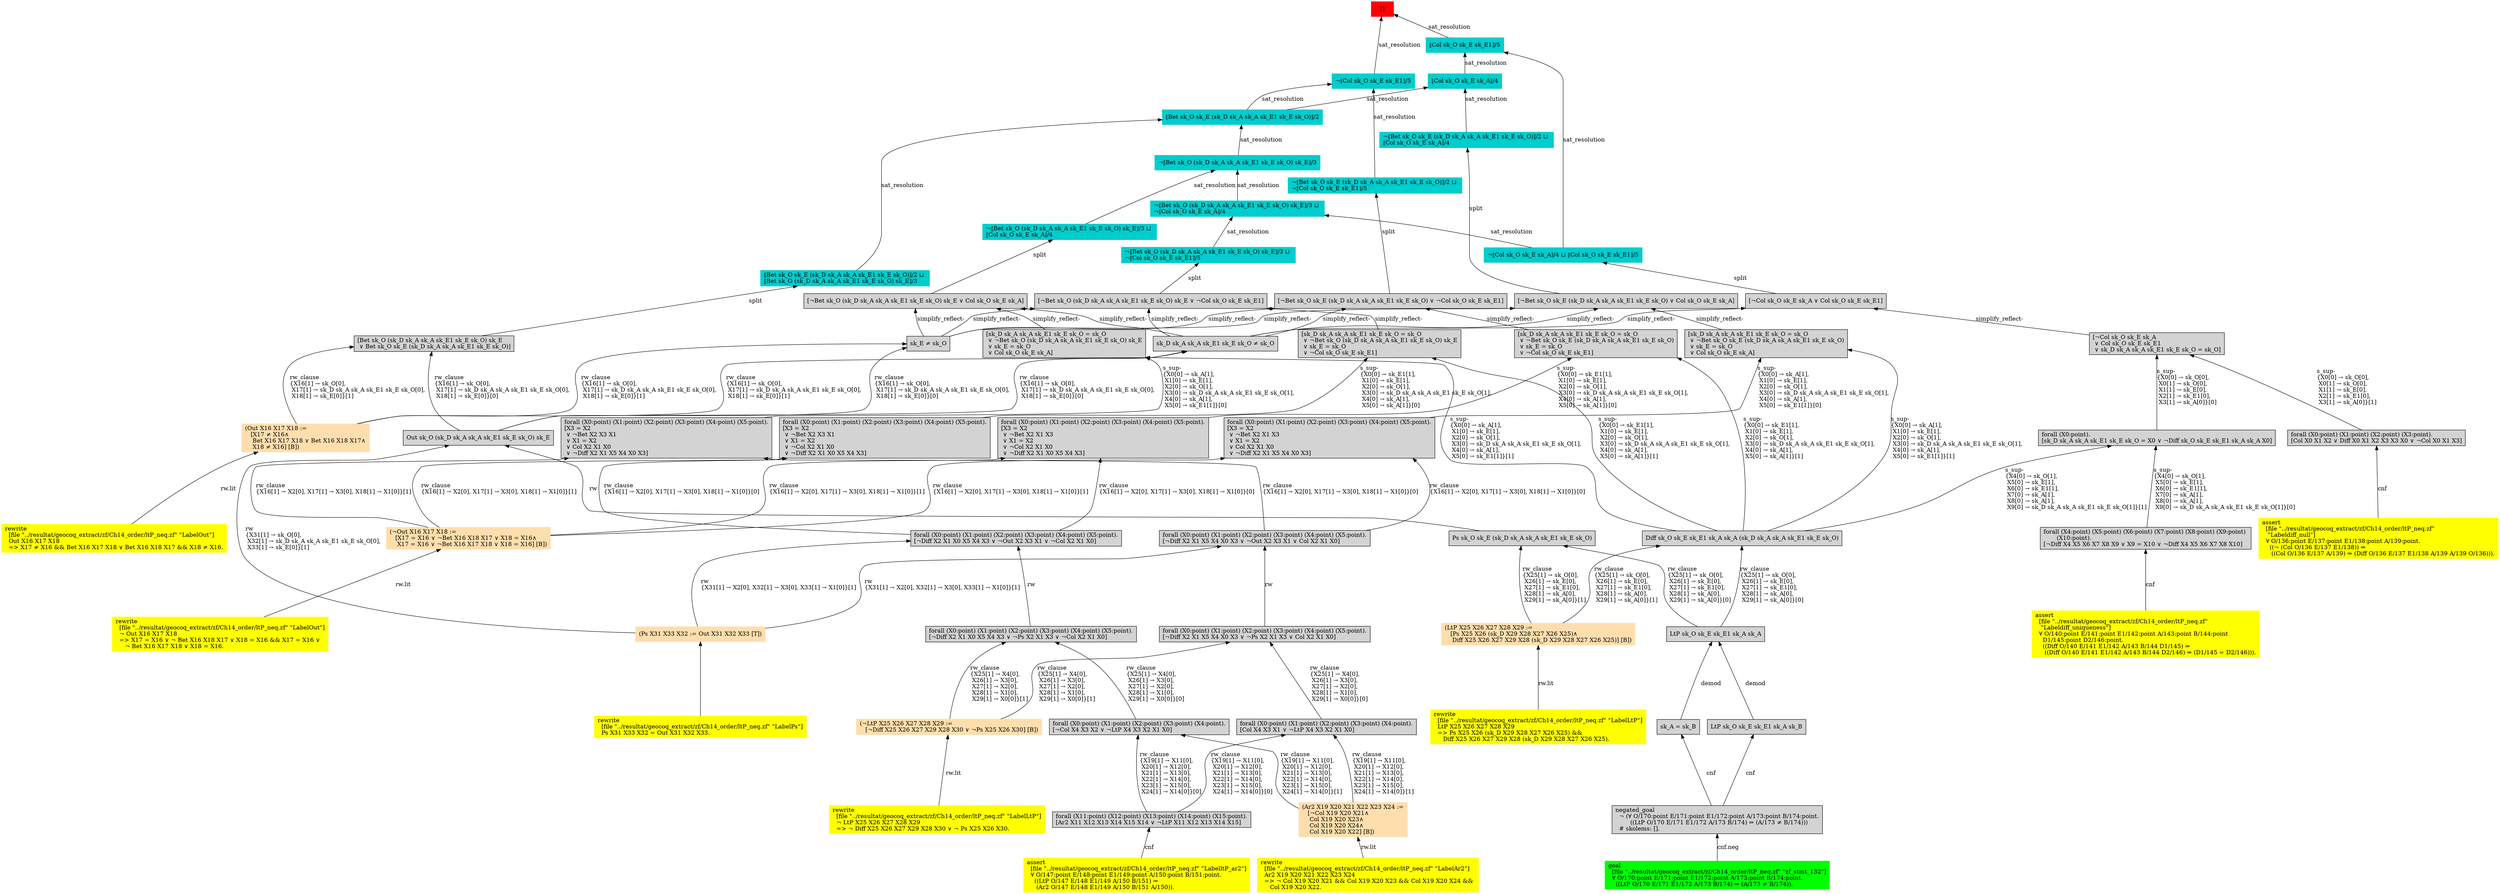 digraph "unsat_graph" {
  vertex_0 [color=red, label="[]", shape=box, style=filled];
  vertex_0 -> vertex_1 [label="sat_resolution", dir="back"];
  vertex_1 [color=cyan3, shape=box, label="¬⟦Col sk_O sk_E sk_E1⟧/5\l", style=filled];
  vertex_1 -> vertex_2 [label="sat_resolution", dir="back"];
  vertex_2 [color=cyan3, shape=box, label="⟦Bet sk_O sk_E (sk_D sk_A sk_A sk_E1 sk_E sk_O)⟧/2\l", style=filled];
  vertex_2 -> vertex_3 [label="sat_resolution", dir="back"];
  vertex_3 [color=cyan3, shape=box, label="¬⟦Bet sk_O (sk_D sk_A sk_A sk_E1 sk_E sk_O) sk_E⟧/3\l", style=filled];
  vertex_3 -> vertex_4 [label="sat_resolution", dir="back"];
  vertex_4 [color=cyan3, shape=box, label="¬⟦Bet sk_O (sk_D sk_A sk_A sk_E1 sk_E sk_O) sk_E⟧/3 ⊔ \l⟦Col sk_O sk_E sk_A⟧/4\l", style=filled];
  vertex_4 -> vertex_5 [label="split", dir="back"];
  vertex_5 [shape=box, label="[¬Bet sk_O (sk_D sk_A sk_A sk_E1 sk_E sk_O) sk_E ∨ Col sk_O sk_E sk_A]\l", style=filled];
  vertex_5 -> vertex_6 [label="simplify_reflect-", dir="back"];
  vertex_6 [shape=box, label="sk_D sk_A sk_A sk_E1 sk_E sk_O ≠ sk_O\l", style=filled];
  vertex_6 -> vertex_7 [label="rw_clause\l\{X16[1] → sk_O[0], \l X17[1] → sk_D sk_A sk_A sk_E1 sk_E sk_O[0], \l X18[1] → sk_E[0]\}[1]\l", dir="back"];
  vertex_7 [color=navajowhite, shape=box, label="(Out X16 X17 X18 :=\l   [X17 ≠ X16∧\l    Bet X16 X17 X18 ∨ Bet X16 X18 X17∧\l    X18 ≠ X16] [B])\l", style=filled];
  vertex_7 -> vertex_8 [label="rw.lit", dir="back"];
  vertex_8 [color=yellow, shape=box, label="rewrite\l  [file \"../resultat/geocoq_extract/zf/Ch14_order/ltP_neq.zf\" \"LabelOut\"]\l  Out X16 X17 X18\l  =\> X17 ≠ X16 && Bet X16 X17 X18 ∨ Bet X16 X18 X17 && X18 ≠ X16.\l", style=filled];
  vertex_6 -> vertex_9 [label="rw_clause\l\{X16[1] → sk_O[0], \l X17[1] → sk_D sk_A sk_A sk_E1 sk_E sk_O[0], \l X18[1] → sk_E[0]\}[0]\l", dir="back"];
  vertex_9 [shape=box, label="Out sk_O (sk_D sk_A sk_A sk_E1 sk_E sk_O) sk_E\l", style=filled];
  vertex_9 -> vertex_10 [label="rw\l\{X31[1] → sk_O[0], \l X32[1] → sk_D sk_A sk_A sk_E1 sk_E sk_O[0], \l X33[1] → sk_E[0]\}[1]\l", dir="back"];
  vertex_10 [color=navajowhite, shape=box, label="(Ps X31 X33 X32 := Out X31 X32 X33 [T])\l", style=filled];
  vertex_10 -> vertex_11 [label="", dir="back"];
  vertex_11 [color=yellow, shape=box, label="rewrite\l  [file \"../resultat/geocoq_extract/zf/Ch14_order/ltP_neq.zf\" \"LabelPs\"]\l  Ps X31 X33 X32 = Out X31 X32 X33.\l", style=filled];
  vertex_9 -> vertex_12 [label="rw", dir="back"];
  vertex_12 [shape=box, label="Ps sk_O sk_E (sk_D sk_A sk_A sk_E1 sk_E sk_O)\l", style=filled];
  vertex_12 -> vertex_13 [label="rw_clause\l\{X25[1] → sk_O[0], \l X26[1] → sk_E[0], \l X27[1] → sk_E1[0], \l X28[1] → sk_A[0], \l X29[1] → sk_A[0]\}[1]\l", dir="back"];
  vertex_13 [color=navajowhite, shape=box, label="(LtP X25 X26 X27 X28 X29 :=\l   [Ps X25 X26 (sk_D X29 X28 X27 X26 X25)∧\l    Diff X25 X26 X27 X29 X28 (sk_D X29 X28 X27 X26 X25)] [B])\l", style=filled];
  vertex_13 -> vertex_14 [label="rw.lit", dir="back"];
  vertex_14 [color=yellow, shape=box, label="rewrite\l  [file \"../resultat/geocoq_extract/zf/Ch14_order/ltP_neq.zf\" \"LabelLtP\"]\l  LtP X25 X26 X27 X28 X29\l  =\> Ps X25 X26 (sk_D X29 X28 X27 X26 X25) && \l     Diff X25 X26 X27 X29 X28 (sk_D X29 X28 X27 X26 X25).\l", style=filled];
  vertex_12 -> vertex_15 [label="rw_clause\l\{X25[1] → sk_O[0], \l X26[1] → sk_E[0], \l X27[1] → sk_E1[0], \l X28[1] → sk_A[0], \l X29[1] → sk_A[0]\}[0]\l", dir="back"];
  vertex_15 [shape=box, label="LtP sk_O sk_E sk_E1 sk_A sk_A\l", style=filled];
  vertex_15 -> vertex_16 [label="demod", dir="back"];
  vertex_16 [shape=box, label="sk_A = sk_B\l", style=filled];
  vertex_16 -> vertex_17 [label="cnf", dir="back"];
  vertex_17 [shape=box, label="negated_goal\l  ¬ (∀ O/170:point E/171:point E1/172:point A/173:point B/174:point.\l        ((LtP O/170 E/171 E1/172 A/173 B/174) ⇒ (A/173 ≠ B/174)))\l  # skolems: [].\l", style=filled];
  vertex_17 -> vertex_18 [label="cnf.neg", dir="back"];
  vertex_18 [color=green, shape=box, label="goal\l  [file \"../resultat/geocoq_extract/zf/Ch14_order/ltP_neq.zf\" \"zf_stmt_132\"]\l  ∀ O/170:point E/171:point E1/172:point A/173:point B/174:point.\l    ((LtP O/170 E/171 E1/172 A/173 B/174) ⇒ (A/173 ≠ B/174)).\l", style=filled];
  vertex_15 -> vertex_19 [label="demod", dir="back"];
  vertex_19 [shape=box, label="LtP sk_O sk_E sk_E1 sk_A sk_B\l", style=filled];
  vertex_19 -> vertex_17 [label="cnf", dir="back"];
  vertex_5 -> vertex_20 [label="simplify_reflect-", dir="back"];
  vertex_20 [shape=box, label="sk_E ≠ sk_O\l", style=filled];
  vertex_20 -> vertex_7 [label="rw_clause\l\{X16[1] → sk_O[0], \l X17[1] → sk_D sk_A sk_A sk_E1 sk_E sk_O[0], \l X18[1] → sk_E[0]\}[1]\l", dir="back"];
  vertex_20 -> vertex_9 [label="rw_clause\l\{X16[1] → sk_O[0], \l X17[1] → sk_D sk_A sk_A sk_E1 sk_E sk_O[0], \l X18[1] → sk_E[0]\}[0]\l", dir="back"];
  vertex_5 -> vertex_21 [label="simplify_reflect-", dir="back"];
  vertex_21 [shape=box, label="[sk_D sk_A sk_A sk_E1 sk_E sk_O = sk_O\l ∨ ¬Bet sk_O (sk_D sk_A sk_A sk_E1 sk_E sk_O) sk_E\l ∨ sk_E = sk_O\l ∨ Col sk_O sk_E sk_A]\l", style=filled];
  vertex_21 -> vertex_22 [label="s_sup-\l\{X0[0] → sk_A[1], \l X1[0] → sk_E[1], \l X2[0] → sk_O[1], \l X3[0] → sk_D sk_A sk_A sk_E1 sk_E sk_O[1], \l X4[0] → sk_A[1], \l X5[0] → sk_E1[1]\}[0]\l", dir="back"];
  vertex_22 [shape=box, label="forall (X0:point) (X1:point) (X2:point) (X3:point) (X4:point) (X5:point).\l[X3 = X2\l ∨ ¬Bet X2 X3 X1\l ∨ X1 = X2\l ∨ Col X2 X1 X0\l ∨ ¬Diff X2 X1 X5 X4 X0 X3]\l", style=filled];
  vertex_22 -> vertex_23 [label="rw_clause\l\{X16[1] → X2[0], X17[1] → X3[0], X18[1] → X1[0]\}[1]\l", dir="back"];
  vertex_23 [color=navajowhite, shape=box, label="(¬Out X16 X17 X18 :=\l   [X17 = X16 ∨ ¬Bet X16 X18 X17 ∨ X18 = X16∧\l    X17 = X16 ∨ ¬Bet X16 X17 X18 ∨ X18 = X16] [B])\l", style=filled];
  vertex_23 -> vertex_24 [label="rw.lit", dir="back"];
  vertex_24 [color=yellow, shape=box, label="rewrite\l  [file \"../resultat/geocoq_extract/zf/Ch14_order/ltP_neq.zf\" \"LabelOut\"]\l  ¬ Out X16 X17 X18\l  =\> X17 = X16 ∨ ¬ Bet X16 X18 X17 ∨ X18 = X16 && X17 = X16 ∨ \l     ¬ Bet X16 X17 X18 ∨ X18 = X16.\l", style=filled];
  vertex_22 -> vertex_25 [label="rw_clause\l\{X16[1] → X2[0], X17[1] → X3[0], X18[1] → X1[0]\}[0]\l", dir="back"];
  vertex_25 [shape=box, label="forall (X0:point) (X1:point) (X2:point) (X3:point) (X4:point) (X5:point).\l[¬Diff X2 X1 X5 X4 X0 X3 ∨ ¬Out X2 X3 X1 ∨ Col X2 X1 X0]\l", style=filled];
  vertex_25 -> vertex_10 [label="rw\l\{X31[1] → X2[0], X32[1] → X3[0], X33[1] → X1[0]\}[1]\l", dir="back"];
  vertex_25 -> vertex_26 [label="rw", dir="back"];
  vertex_26 [shape=box, label="forall (X0:point) (X1:point) (X2:point) (X3:point) (X4:point) (X5:point).\l[¬Diff X2 X1 X5 X4 X0 X3 ∨ ¬Ps X2 X1 X3 ∨ Col X2 X1 X0]\l", style=filled];
  vertex_26 -> vertex_27 [label="rw_clause\l\{X25[1] → X4[0], \l X26[1] → X3[0], \l X27[1] → X2[0], \l X28[1] → X1[0], \l X29[1] → X0[0]\}[1]\l", dir="back"];
  vertex_27 [color=navajowhite, shape=box, label="(¬LtP X25 X26 X27 X28 X29 :=\l   [¬Diff X25 X26 X27 X29 X28 X30 ∨ ¬Ps X25 X26 X30] [B])\l", style=filled];
  vertex_27 -> vertex_28 [label="rw.lit", dir="back"];
  vertex_28 [color=yellow, shape=box, label="rewrite\l  [file \"../resultat/geocoq_extract/zf/Ch14_order/ltP_neq.zf\" \"LabelLtP\"]\l  ¬ LtP X25 X26 X27 X28 X29\l  =\> ¬ Diff X25 X26 X27 X29 X28 X30 ∨ ¬ Ps X25 X26 X30.\l", style=filled];
  vertex_26 -> vertex_29 [label="rw_clause\l\{X25[1] → X4[0], \l X26[1] → X3[0], \l X27[1] → X2[0], \l X28[1] → X1[0], \l X29[1] → X0[0]\}[0]\l", dir="back"];
  vertex_29 [shape=box, label="forall (X0:point) (X1:point) (X2:point) (X3:point) (X4:point).\l[Col X4 X3 X1 ∨ ¬LtP X4 X3 X2 X1 X0]\l", style=filled];
  vertex_29 -> vertex_30 [label="rw_clause\l\{X19[1] → X11[0], \l X20[1] → X12[0], \l X21[1] → X13[0], \l X22[1] → X14[0], \l X23[1] → X15[0], \l X24[1] → X14[0]\}[1]\l", dir="back"];
  vertex_30 [color=navajowhite, shape=box, label="(Ar2 X19 X20 X21 X22 X23 X24 :=\l   [¬Col X19 X20 X21∧\l    Col X19 X20 X23∧\l    Col X19 X20 X24∧\l    Col X19 X20 X22] [B])\l", style=filled];
  vertex_30 -> vertex_31 [label="rw.lit", dir="back"];
  vertex_31 [color=yellow, shape=box, label="rewrite\l  [file \"../resultat/geocoq_extract/zf/Ch14_order/ltP_neq.zf\" \"LabelAr2\"]\l  Ar2 X19 X20 X21 X22 X23 X24\l  =\> ¬ Col X19 X20 X21 && Col X19 X20 X23 && Col X19 X20 X24 && \l     Col X19 X20 X22.\l", style=filled];
  vertex_29 -> vertex_32 [label="rw_clause\l\{X19[1] → X11[0], \l X20[1] → X12[0], \l X21[1] → X13[0], \l X22[1] → X14[0], \l X23[1] → X15[0], \l X24[1] → X14[0]\}[0]\l", dir="back"];
  vertex_32 [shape=box, label="forall (X11:point) (X12:point) (X13:point) (X14:point) (X15:point).\l[Ar2 X11 X12 X13 X14 X15 X14 ∨ ¬LtP X11 X12 X13 X14 X15]\l", style=filled];
  vertex_32 -> vertex_33 [label="cnf", dir="back"];
  vertex_33 [color=yellow, shape=box, label="assert\l  [file \"../resultat/geocoq_extract/zf/Ch14_order/ltP_neq.zf\" \"LabelltP_ar2\"]\l  ∀ O/147:point E/148:point E1/149:point A/150:point B/151:point.\l    ((LtP O/147 E/148 E1/149 A/150 B/151) ⇒\l     (Ar2 O/147 E/148 E1/149 A/150 B/151 A/150)).\l", style=filled];
  vertex_21 -> vertex_34 [label="s_sup-\l\{X0[0] → sk_A[1], \l X1[0] → sk_E[1], \l X2[0] → sk_O[1], \l X3[0] → sk_D sk_A sk_A sk_E1 sk_E sk_O[1], \l X4[0] → sk_A[1], \l X5[0] → sk_E1[1]\}[1]\l", dir="back"];
  vertex_34 [shape=box, label="Diff sk_O sk_E sk_E1 sk_A sk_A (sk_D sk_A sk_A sk_E1 sk_E sk_O)\l", style=filled];
  vertex_34 -> vertex_13 [label="rw_clause\l\{X25[1] → sk_O[0], \l X26[1] → sk_E[0], \l X27[1] → sk_E1[0], \l X28[1] → sk_A[0], \l X29[1] → sk_A[0]\}[1]\l", dir="back"];
  vertex_34 -> vertex_15 [label="rw_clause\l\{X25[1] → sk_O[0], \l X26[1] → sk_E[0], \l X27[1] → sk_E1[0], \l X28[1] → sk_A[0], \l X29[1] → sk_A[0]\}[0]\l", dir="back"];
  vertex_3 -> vertex_35 [label="sat_resolution", dir="back"];
  vertex_35 [color=cyan3, shape=box, label="¬⟦Bet sk_O (sk_D sk_A sk_A sk_E1 sk_E sk_O) sk_E⟧/3 ⊔ \l¬⟦Col sk_O sk_E sk_A⟧/4\l", style=filled];
  vertex_35 -> vertex_36 [label="sat_resolution", dir="back"];
  vertex_36 [color=cyan3, shape=box, label="¬⟦Bet sk_O (sk_D sk_A sk_A sk_E1 sk_E sk_O) sk_E⟧/3 ⊔ \l¬⟦Col sk_O sk_E sk_E1⟧/5\l", style=filled];
  vertex_36 -> vertex_37 [label="split", dir="back"];
  vertex_37 [shape=box, label="[¬Bet sk_O (sk_D sk_A sk_A sk_E1 sk_E sk_O) sk_E ∨ ¬Col sk_O sk_E sk_E1]\l", style=filled];
  vertex_37 -> vertex_6 [label="simplify_reflect-", dir="back"];
  vertex_37 -> vertex_20 [label="simplify_reflect-", dir="back"];
  vertex_37 -> vertex_38 [label="simplify_reflect-", dir="back"];
  vertex_38 [shape=box, label="[sk_D sk_A sk_A sk_E1 sk_E sk_O = sk_O\l ∨ ¬Bet sk_O (sk_D sk_A sk_A sk_E1 sk_E sk_O) sk_E\l ∨ sk_E = sk_O\l ∨ ¬Col sk_O sk_E sk_E1]\l", style=filled];
  vertex_38 -> vertex_39 [label="s_sup-\l\{X0[0] → sk_E1[1], \l X1[0] → sk_E[1], \l X2[0] → sk_O[1], \l X3[0] → sk_D sk_A sk_A sk_E1 sk_E sk_O[1], \l X4[0] → sk_A[1], \l X5[0] → sk_A[1]\}[0]\l", dir="back"];
  vertex_39 [shape=box, label="forall (X0:point) (X1:point) (X2:point) (X3:point) (X4:point) (X5:point).\l[X3 = X2\l ∨ ¬Bet X2 X3 X1\l ∨ X1 = X2\l ∨ ¬Col X2 X1 X0\l ∨ ¬Diff X2 X1 X0 X5 X4 X3]\l", style=filled];
  vertex_39 -> vertex_23 [label="rw_clause\l\{X16[1] → X2[0], X17[1] → X3[0], X18[1] → X1[0]\}[1]\l", dir="back"];
  vertex_39 -> vertex_40 [label="rw_clause\l\{X16[1] → X2[0], X17[1] → X3[0], X18[1] → X1[0]\}[0]\l", dir="back"];
  vertex_40 [shape=box, label="forall (X0:point) (X1:point) (X2:point) (X3:point) (X4:point) (X5:point).\l[¬Diff X2 X1 X0 X5 X4 X3 ∨ ¬Out X2 X3 X1 ∨ ¬Col X2 X1 X0]\l", style=filled];
  vertex_40 -> vertex_10 [label="rw\l\{X31[1] → X2[0], X32[1] → X3[0], X33[1] → X1[0]\}[1]\l", dir="back"];
  vertex_40 -> vertex_41 [label="rw", dir="back"];
  vertex_41 [shape=box, label="forall (X0:point) (X1:point) (X2:point) (X3:point) (X4:point) (X5:point).\l[¬Diff X2 X1 X0 X5 X4 X3 ∨ ¬Ps X2 X1 X3 ∨ ¬Col X2 X1 X0]\l", style=filled];
  vertex_41 -> vertex_27 [label="rw_clause\l\{X25[1] → X4[0], \l X26[1] → X3[0], \l X27[1] → X2[0], \l X28[1] → X1[0], \l X29[1] → X0[0]\}[1]\l", dir="back"];
  vertex_41 -> vertex_42 [label="rw_clause\l\{X25[1] → X4[0], \l X26[1] → X3[0], \l X27[1] → X2[0], \l X28[1] → X1[0], \l X29[1] → X0[0]\}[0]\l", dir="back"];
  vertex_42 [shape=box, label="forall (X0:point) (X1:point) (X2:point) (X3:point) (X4:point).\l[¬Col X4 X3 X2 ∨ ¬LtP X4 X3 X2 X1 X0]\l", style=filled];
  vertex_42 -> vertex_30 [label="rw_clause\l\{X19[1] → X11[0], \l X20[1] → X12[0], \l X21[1] → X13[0], \l X22[1] → X14[0], \l X23[1] → X15[0], \l X24[1] → X14[0]\}[1]\l", dir="back"];
  vertex_42 -> vertex_32 [label="rw_clause\l\{X19[1] → X11[0], \l X20[1] → X12[0], \l X21[1] → X13[0], \l X22[1] → X14[0], \l X23[1] → X15[0], \l X24[1] → X14[0]\}[0]\l", dir="back"];
  vertex_38 -> vertex_34 [label="s_sup-\l\{X0[0] → sk_E1[1], \l X1[0] → sk_E[1], \l X2[0] → sk_O[1], \l X3[0] → sk_D sk_A sk_A sk_E1 sk_E sk_O[1], \l X4[0] → sk_A[1], \l X5[0] → sk_A[1]\}[1]\l", dir="back"];
  vertex_35 -> vertex_43 [label="sat_resolution", dir="back"];
  vertex_43 [color=cyan3, shape=box, label="¬⟦Col sk_O sk_E sk_A⟧/4 ⊔ ⟦Col sk_O sk_E sk_E1⟧/5\l", style=filled];
  vertex_43 -> vertex_44 [label="split", dir="back"];
  vertex_44 [shape=box, label="[¬Col sk_O sk_E sk_A ∨ Col sk_O sk_E sk_E1]\l", style=filled];
  vertex_44 -> vertex_6 [label="simplify_reflect-", dir="back"];
  vertex_44 -> vertex_45 [label="simplify_reflect-", dir="back"];
  vertex_45 [shape=box, label="[¬Col sk_O sk_E sk_A\l ∨ Col sk_O sk_E sk_E1\l ∨ sk_D sk_A sk_A sk_E1 sk_E sk_O = sk_O]\l", style=filled];
  vertex_45 -> vertex_46 [label="s_sup-\l\{X0[0] → sk_O[0], \l X0[1] → sk_O[0], \l X1[1] → sk_E[0], \l X2[1] → sk_E1[0], \l X3[1] → sk_A[0]\}[0]\l", dir="back"];
  vertex_46 [shape=box, label="forall (X0:point).\l[sk_D sk_A sk_A sk_E1 sk_E sk_O = X0 ∨ ¬Diff sk_O sk_E sk_E1 sk_A sk_A X0]\l", style=filled];
  vertex_46 -> vertex_47 [label="s_sup-\l\{X4[0] → sk_O[1], \l X5[0] → sk_E[1], \l X6[0] → sk_E1[1], \l X7[0] → sk_A[1], \l X8[0] → sk_A[1], \l X9[0] → sk_D sk_A sk_A sk_E1 sk_E sk_O[1]\}[0]\l", dir="back"];
  vertex_47 [shape=box, label="forall (X4:point) (X5:point) (X6:point) (X7:point) (X8:point) (X9:point) \l       (X10:point).\l[¬Diff X4 X5 X6 X7 X8 X9 ∨ X9 = X10 ∨ ¬Diff X4 X5 X6 X7 X8 X10]\l", style=filled];
  vertex_47 -> vertex_48 [label="cnf", dir="back"];
  vertex_48 [color=yellow, shape=box, label="assert\l  [file \"../resultat/geocoq_extract/zf/Ch14_order/ltP_neq.zf\" \l   \"Labeldiff_uniqueness\"]\l  ∀ O/140:point E/141:point E1/142:point A/143:point B/144:point \l    D1/145:point D2/146:point.\l    ((Diff O/140 E/141 E1/142 A/143 B/144 D1/145) ⇒\l     ((Diff O/140 E/141 E1/142 A/143 B/144 D2/146) ⇒ (D1/145 = D2/146))).\l", style=filled];
  vertex_46 -> vertex_34 [label="s_sup-\l\{X4[0] → sk_O[1], \l X5[0] → sk_E[1], \l X6[0] → sk_E1[1], \l X7[0] → sk_A[1], \l X8[0] → sk_A[1], \l X9[0] → sk_D sk_A sk_A sk_E1 sk_E sk_O[1]\}[1]\l", dir="back"];
  vertex_45 -> vertex_49 [label="s_sup-\l\{X0[0] → sk_O[0], \l X0[1] → sk_O[0], \l X1[1] → sk_E[0], \l X2[1] → sk_E1[0], \l X3[1] → sk_A[0]\}[1]\l", dir="back"];
  vertex_49 [shape=box, label="forall (X0:point) (X1:point) (X2:point) (X3:point).\l[Col X0 X1 X2 ∨ Diff X0 X1 X2 X3 X3 X0 ∨ ¬Col X0 X1 X3]\l", style=filled];
  vertex_49 -> vertex_50 [label="cnf", dir="back"];
  vertex_50 [color=yellow, shape=box, label="assert\l  [file \"../resultat/geocoq_extract/zf/Ch14_order/ltP_neq.zf\" \l   \"Labeldiff_null\"]\l  ∀ O/136:point E/137:point E1/138:point A/139:point.\l    ((¬ (Col O/136 E/137 E1/138)) ⇒\l     ((Col O/136 E/137 A/139) ⇒ (Diff O/136 E/137 E1/138 A/139 A/139 O/136))).\l", style=filled];
  vertex_2 -> vertex_51 [label="sat_resolution", dir="back"];
  vertex_51 [color=cyan3, shape=box, label="⟦Bet sk_O sk_E (sk_D sk_A sk_A sk_E1 sk_E sk_O)⟧/2 ⊔ \l⟦Bet sk_O (sk_D sk_A sk_A sk_E1 sk_E sk_O) sk_E⟧/3\l", style=filled];
  vertex_51 -> vertex_52 [label="split", dir="back"];
  vertex_52 [shape=box, label="[Bet sk_O (sk_D sk_A sk_A sk_E1 sk_E sk_O) sk_E\l ∨ Bet sk_O sk_E (sk_D sk_A sk_A sk_E1 sk_E sk_O)]\l", style=filled];
  vertex_52 -> vertex_7 [label="rw_clause\l\{X16[1] → sk_O[0], \l X17[1] → sk_D sk_A sk_A sk_E1 sk_E sk_O[0], \l X18[1] → sk_E[0]\}[1]\l", dir="back"];
  vertex_52 -> vertex_9 [label="rw_clause\l\{X16[1] → sk_O[0], \l X17[1] → sk_D sk_A sk_A sk_E1 sk_E sk_O[0], \l X18[1] → sk_E[0]\}[0]\l", dir="back"];
  vertex_1 -> vertex_53 [label="sat_resolution", dir="back"];
  vertex_53 [color=cyan3, shape=box, label="¬⟦Bet sk_O sk_E (sk_D sk_A sk_A sk_E1 sk_E sk_O)⟧/2 ⊔ \l¬⟦Col sk_O sk_E sk_E1⟧/5\l", style=filled];
  vertex_53 -> vertex_54 [label="split", dir="back"];
  vertex_54 [shape=box, label="[¬Bet sk_O sk_E (sk_D sk_A sk_A sk_E1 sk_E sk_O) ∨ ¬Col sk_O sk_E sk_E1]\l", style=filled];
  vertex_54 -> vertex_6 [label="simplify_reflect-", dir="back"];
  vertex_54 -> vertex_20 [label="simplify_reflect-", dir="back"];
  vertex_54 -> vertex_55 [label="simplify_reflect-", dir="back"];
  vertex_55 [shape=box, label="[sk_D sk_A sk_A sk_E1 sk_E sk_O = sk_O\l ∨ ¬Bet sk_O sk_E (sk_D sk_A sk_A sk_E1 sk_E sk_O)\l ∨ sk_E = sk_O\l ∨ ¬Col sk_O sk_E sk_E1]\l", style=filled];
  vertex_55 -> vertex_56 [label="s_sup-\l\{X0[0] → sk_E1[1], \l X1[0] → sk_E[1], \l X2[0] → sk_O[1], \l X3[0] → sk_D sk_A sk_A sk_E1 sk_E sk_O[1], \l X4[0] → sk_A[1], \l X5[0] → sk_A[1]\}[0]\l", dir="back"];
  vertex_56 [shape=box, label="forall (X0:point) (X1:point) (X2:point) (X3:point) (X4:point) (X5:point).\l[X3 = X2\l ∨ ¬Bet X2 X1 X3\l ∨ X1 = X2\l ∨ ¬Col X2 X1 X0\l ∨ ¬Diff X2 X1 X0 X5 X4 X3]\l", style=filled];
  vertex_56 -> vertex_23 [label="rw_clause\l\{X16[1] → X2[0], X17[1] → X3[0], X18[1] → X1[0]\}[1]\l", dir="back"];
  vertex_56 -> vertex_40 [label="rw_clause\l\{X16[1] → X2[0], X17[1] → X3[0], X18[1] → X1[0]\}[0]\l", dir="back"];
  vertex_55 -> vertex_34 [label="s_sup-\l\{X0[0] → sk_E1[1], \l X1[0] → sk_E[1], \l X2[0] → sk_O[1], \l X3[0] → sk_D sk_A sk_A sk_E1 sk_E sk_O[1], \l X4[0] → sk_A[1], \l X5[0] → sk_A[1]\}[1]\l", dir="back"];
  vertex_0 -> vertex_57 [label="sat_resolution", dir="back"];
  vertex_57 [color=cyan3, shape=box, label="⟦Col sk_O sk_E sk_E1⟧/5\l", style=filled];
  vertex_57 -> vertex_58 [label="sat_resolution", dir="back"];
  vertex_58 [color=cyan3, shape=box, label="⟦Col sk_O sk_E sk_A⟧/4\l", style=filled];
  vertex_58 -> vertex_2 [label="sat_resolution", dir="back"];
  vertex_58 -> vertex_59 [label="sat_resolution", dir="back"];
  vertex_59 [color=cyan3, shape=box, label="¬⟦Bet sk_O sk_E (sk_D sk_A sk_A sk_E1 sk_E sk_O)⟧/2 ⊔ \l⟦Col sk_O sk_E sk_A⟧/4\l", style=filled];
  vertex_59 -> vertex_60 [label="split", dir="back"];
  vertex_60 [shape=box, label="[¬Bet sk_O sk_E (sk_D sk_A sk_A sk_E1 sk_E sk_O) ∨ Col sk_O sk_E sk_A]\l", style=filled];
  vertex_60 -> vertex_6 [label="simplify_reflect-", dir="back"];
  vertex_60 -> vertex_20 [label="simplify_reflect-", dir="back"];
  vertex_60 -> vertex_61 [label="simplify_reflect-", dir="back"];
  vertex_61 [shape=box, label="[sk_D sk_A sk_A sk_E1 sk_E sk_O = sk_O\l ∨ ¬Bet sk_O sk_E (sk_D sk_A sk_A sk_E1 sk_E sk_O)\l ∨ sk_E = sk_O\l ∨ Col sk_O sk_E sk_A]\l", style=filled];
  vertex_61 -> vertex_62 [label="s_sup-\l\{X0[0] → sk_A[1], \l X1[0] → sk_E[1], \l X2[0] → sk_O[1], \l X3[0] → sk_D sk_A sk_A sk_E1 sk_E sk_O[1], \l X4[0] → sk_A[1], \l X5[0] → sk_E1[1]\}[0]\l", dir="back"];
  vertex_62 [shape=box, label="forall (X0:point) (X1:point) (X2:point) (X3:point) (X4:point) (X5:point).\l[X3 = X2\l ∨ ¬Bet X2 X1 X3\l ∨ X1 = X2\l ∨ Col X2 X1 X0\l ∨ ¬Diff X2 X1 X5 X4 X0 X3]\l", style=filled];
  vertex_62 -> vertex_23 [label="rw_clause\l\{X16[1] → X2[0], X17[1] → X3[0], X18[1] → X1[0]\}[1]\l", dir="back"];
  vertex_62 -> vertex_25 [label="rw_clause\l\{X16[1] → X2[0], X17[1] → X3[0], X18[1] → X1[0]\}[0]\l", dir="back"];
  vertex_61 -> vertex_34 [label="s_sup-\l\{X0[0] → sk_A[1], \l X1[0] → sk_E[1], \l X2[0] → sk_O[1], \l X3[0] → sk_D sk_A sk_A sk_E1 sk_E sk_O[1], \l X4[0] → sk_A[1], \l X5[0] → sk_E1[1]\}[1]\l", dir="back"];
  vertex_57 -> vertex_43 [label="sat_resolution", dir="back"];
  }


